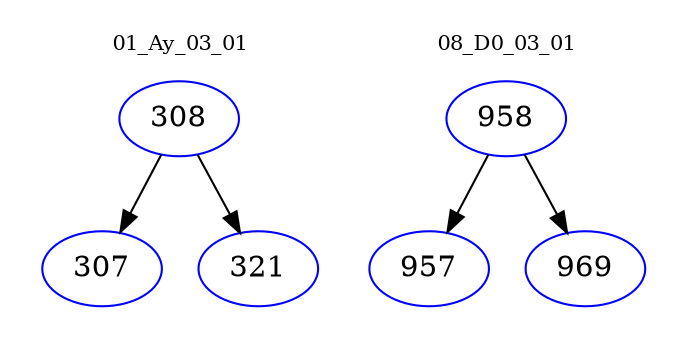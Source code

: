 digraph{
subgraph cluster_0 {
color = white
label = "01_Ay_03_01";
fontsize=10;
T0_308 [label="308", color="blue"]
T0_308 -> T0_307 [color="black"]
T0_307 [label="307", color="blue"]
T0_308 -> T0_321 [color="black"]
T0_321 [label="321", color="blue"]
}
subgraph cluster_1 {
color = white
label = "08_D0_03_01";
fontsize=10;
T1_958 [label="958", color="blue"]
T1_958 -> T1_957 [color="black"]
T1_957 [label="957", color="blue"]
T1_958 -> T1_969 [color="black"]
T1_969 [label="969", color="blue"]
}
}
